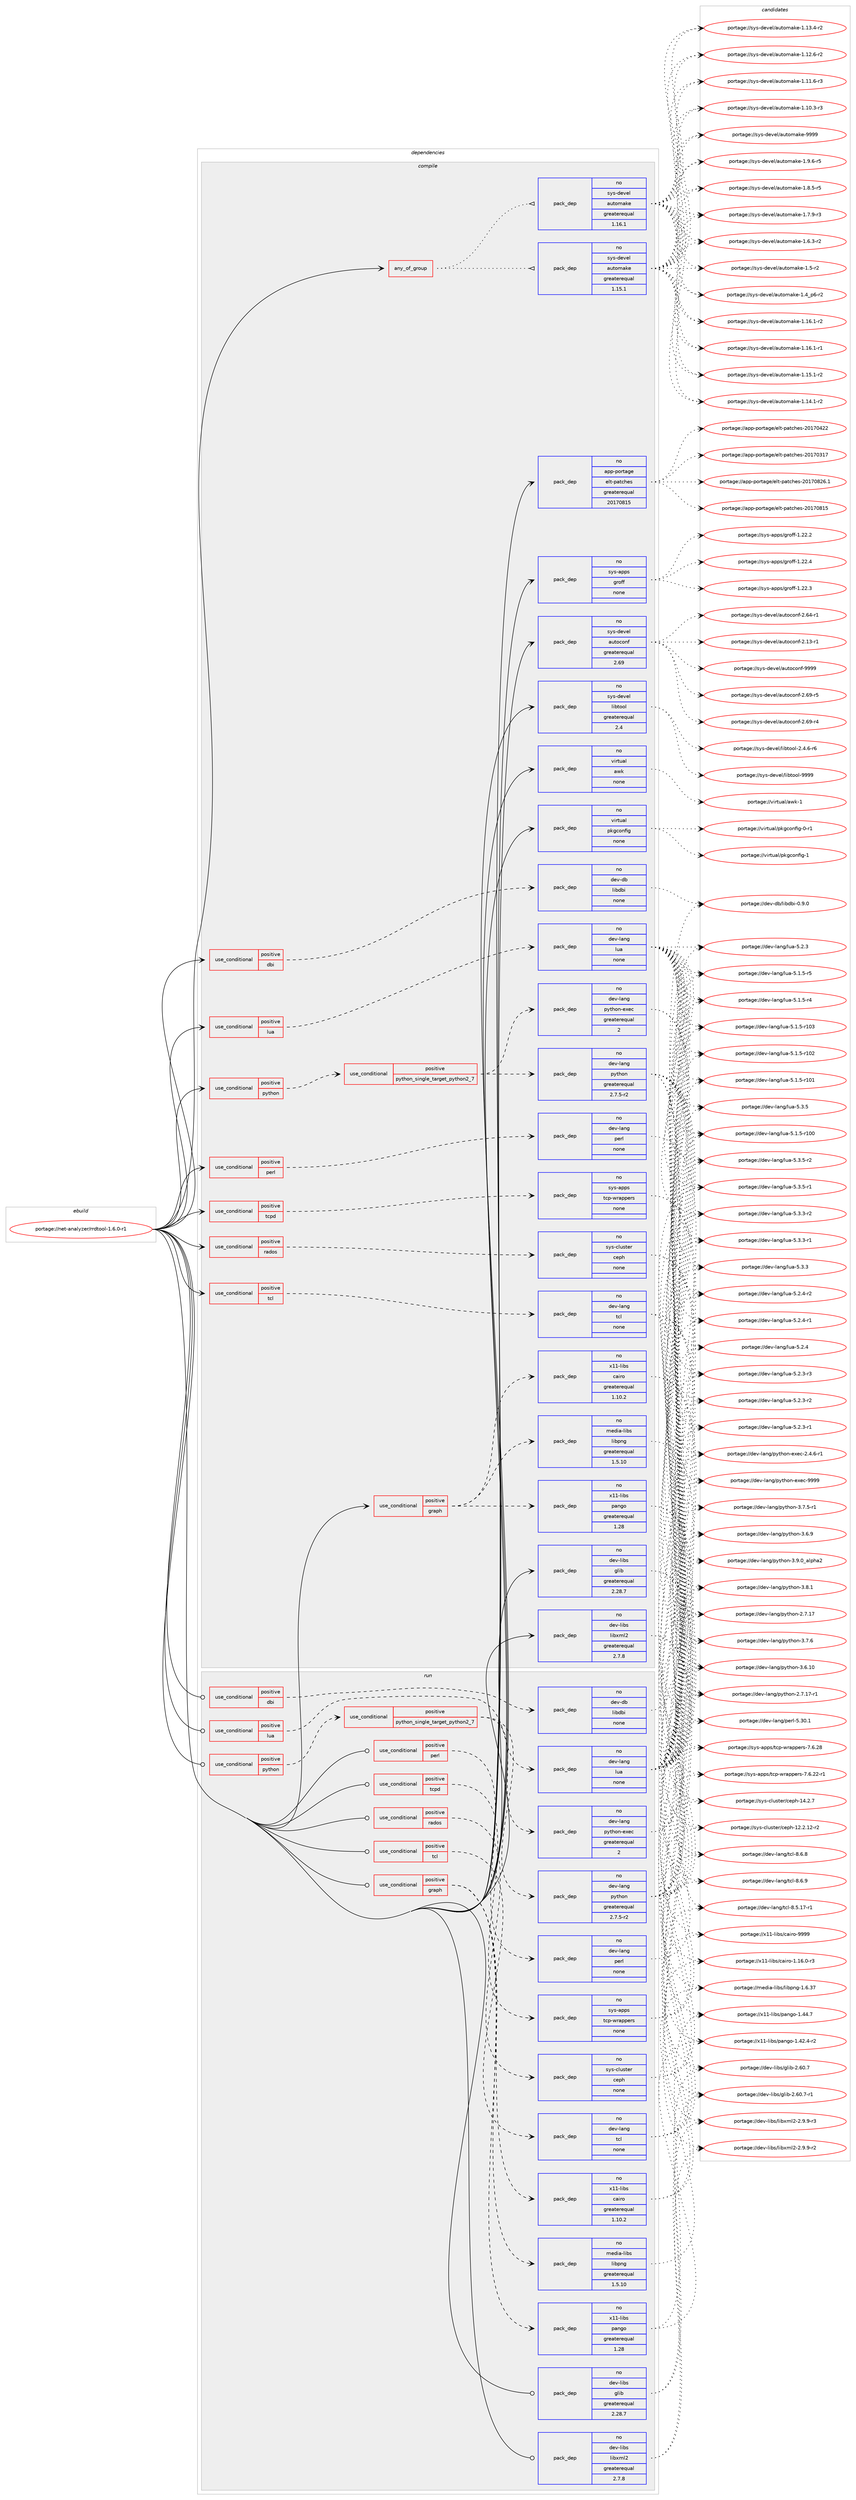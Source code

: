 digraph prolog {

# *************
# Graph options
# *************

newrank=true;
concentrate=true;
compound=true;
graph [rankdir=LR,fontname=Helvetica,fontsize=10,ranksep=1.5];#, ranksep=2.5, nodesep=0.2];
edge  [arrowhead=vee];
node  [fontname=Helvetica,fontsize=10];

# **********
# The ebuild
# **********

subgraph cluster_leftcol {
color=gray;
rank=same;
label=<<i>ebuild</i>>;
id [label="portage://net-analyzer/rrdtool-1.6.0-r1", color=red, width=4, href="../net-analyzer/rrdtool-1.6.0-r1.svg"];
}

# ****************
# The dependencies
# ****************

subgraph cluster_midcol {
color=gray;
label=<<i>dependencies</i>>;
subgraph cluster_compile {
fillcolor="#eeeeee";
style=filled;
label=<<i>compile</i>>;
subgraph any2392 {
dependency157155 [label=<<TABLE BORDER="0" CELLBORDER="1" CELLSPACING="0" CELLPADDING="4"><TR><TD CELLPADDING="10">any_of_group</TD></TR></TABLE>>, shape=none, color=red];subgraph pack119286 {
dependency157156 [label=<<TABLE BORDER="0" CELLBORDER="1" CELLSPACING="0" CELLPADDING="4" WIDTH="220"><TR><TD ROWSPAN="6" CELLPADDING="30">pack_dep</TD></TR><TR><TD WIDTH="110">no</TD></TR><TR><TD>sys-devel</TD></TR><TR><TD>automake</TD></TR><TR><TD>greaterequal</TD></TR><TR><TD>1.16.1</TD></TR></TABLE>>, shape=none, color=blue];
}
dependency157155:e -> dependency157156:w [weight=20,style="dotted",arrowhead="oinv"];
subgraph pack119287 {
dependency157157 [label=<<TABLE BORDER="0" CELLBORDER="1" CELLSPACING="0" CELLPADDING="4" WIDTH="220"><TR><TD ROWSPAN="6" CELLPADDING="30">pack_dep</TD></TR><TR><TD WIDTH="110">no</TD></TR><TR><TD>sys-devel</TD></TR><TR><TD>automake</TD></TR><TR><TD>greaterequal</TD></TR><TR><TD>1.15.1</TD></TR></TABLE>>, shape=none, color=blue];
}
dependency157155:e -> dependency157157:w [weight=20,style="dotted",arrowhead="oinv"];
}
id:e -> dependency157155:w [weight=20,style="solid",arrowhead="vee"];
subgraph cond35325 {
dependency157158 [label=<<TABLE BORDER="0" CELLBORDER="1" CELLSPACING="0" CELLPADDING="4"><TR><TD ROWSPAN="3" CELLPADDING="10">use_conditional</TD></TR><TR><TD>positive</TD></TR><TR><TD>dbi</TD></TR></TABLE>>, shape=none, color=red];
subgraph pack119288 {
dependency157159 [label=<<TABLE BORDER="0" CELLBORDER="1" CELLSPACING="0" CELLPADDING="4" WIDTH="220"><TR><TD ROWSPAN="6" CELLPADDING="30">pack_dep</TD></TR><TR><TD WIDTH="110">no</TD></TR><TR><TD>dev-db</TD></TR><TR><TD>libdbi</TD></TR><TR><TD>none</TD></TR><TR><TD></TD></TR></TABLE>>, shape=none, color=blue];
}
dependency157158:e -> dependency157159:w [weight=20,style="dashed",arrowhead="vee"];
}
id:e -> dependency157158:w [weight=20,style="solid",arrowhead="vee"];
subgraph cond35326 {
dependency157160 [label=<<TABLE BORDER="0" CELLBORDER="1" CELLSPACING="0" CELLPADDING="4"><TR><TD ROWSPAN="3" CELLPADDING="10">use_conditional</TD></TR><TR><TD>positive</TD></TR><TR><TD>graph</TD></TR></TABLE>>, shape=none, color=red];
subgraph pack119289 {
dependency157161 [label=<<TABLE BORDER="0" CELLBORDER="1" CELLSPACING="0" CELLPADDING="4" WIDTH="220"><TR><TD ROWSPAN="6" CELLPADDING="30">pack_dep</TD></TR><TR><TD WIDTH="110">no</TD></TR><TR><TD>media-libs</TD></TR><TR><TD>libpng</TD></TR><TR><TD>greaterequal</TD></TR><TR><TD>1.5.10</TD></TR></TABLE>>, shape=none, color=blue];
}
dependency157160:e -> dependency157161:w [weight=20,style="dashed",arrowhead="vee"];
subgraph pack119290 {
dependency157162 [label=<<TABLE BORDER="0" CELLBORDER="1" CELLSPACING="0" CELLPADDING="4" WIDTH="220"><TR><TD ROWSPAN="6" CELLPADDING="30">pack_dep</TD></TR><TR><TD WIDTH="110">no</TD></TR><TR><TD>x11-libs</TD></TR><TR><TD>cairo</TD></TR><TR><TD>greaterequal</TD></TR><TR><TD>1.10.2</TD></TR></TABLE>>, shape=none, color=blue];
}
dependency157160:e -> dependency157162:w [weight=20,style="dashed",arrowhead="vee"];
subgraph pack119291 {
dependency157163 [label=<<TABLE BORDER="0" CELLBORDER="1" CELLSPACING="0" CELLPADDING="4" WIDTH="220"><TR><TD ROWSPAN="6" CELLPADDING="30">pack_dep</TD></TR><TR><TD WIDTH="110">no</TD></TR><TR><TD>x11-libs</TD></TR><TR><TD>pango</TD></TR><TR><TD>greaterequal</TD></TR><TR><TD>1.28</TD></TR></TABLE>>, shape=none, color=blue];
}
dependency157160:e -> dependency157163:w [weight=20,style="dashed",arrowhead="vee"];
}
id:e -> dependency157160:w [weight=20,style="solid",arrowhead="vee"];
subgraph cond35327 {
dependency157164 [label=<<TABLE BORDER="0" CELLBORDER="1" CELLSPACING="0" CELLPADDING="4"><TR><TD ROWSPAN="3" CELLPADDING="10">use_conditional</TD></TR><TR><TD>positive</TD></TR><TR><TD>lua</TD></TR></TABLE>>, shape=none, color=red];
subgraph pack119292 {
dependency157165 [label=<<TABLE BORDER="0" CELLBORDER="1" CELLSPACING="0" CELLPADDING="4" WIDTH="220"><TR><TD ROWSPAN="6" CELLPADDING="30">pack_dep</TD></TR><TR><TD WIDTH="110">no</TD></TR><TR><TD>dev-lang</TD></TR><TR><TD>lua</TD></TR><TR><TD>none</TD></TR><TR><TD></TD></TR></TABLE>>, shape=none, color=blue];
}
dependency157164:e -> dependency157165:w [weight=20,style="dashed",arrowhead="vee"];
}
id:e -> dependency157164:w [weight=20,style="solid",arrowhead="vee"];
subgraph cond35328 {
dependency157166 [label=<<TABLE BORDER="0" CELLBORDER="1" CELLSPACING="0" CELLPADDING="4"><TR><TD ROWSPAN="3" CELLPADDING="10">use_conditional</TD></TR><TR><TD>positive</TD></TR><TR><TD>perl</TD></TR></TABLE>>, shape=none, color=red];
subgraph pack119293 {
dependency157167 [label=<<TABLE BORDER="0" CELLBORDER="1" CELLSPACING="0" CELLPADDING="4" WIDTH="220"><TR><TD ROWSPAN="6" CELLPADDING="30">pack_dep</TD></TR><TR><TD WIDTH="110">no</TD></TR><TR><TD>dev-lang</TD></TR><TR><TD>perl</TD></TR><TR><TD>none</TD></TR><TR><TD></TD></TR></TABLE>>, shape=none, color=blue];
}
dependency157166:e -> dependency157167:w [weight=20,style="dashed",arrowhead="vee"];
}
id:e -> dependency157166:w [weight=20,style="solid",arrowhead="vee"];
subgraph cond35329 {
dependency157168 [label=<<TABLE BORDER="0" CELLBORDER="1" CELLSPACING="0" CELLPADDING="4"><TR><TD ROWSPAN="3" CELLPADDING="10">use_conditional</TD></TR><TR><TD>positive</TD></TR><TR><TD>python</TD></TR></TABLE>>, shape=none, color=red];
subgraph cond35330 {
dependency157169 [label=<<TABLE BORDER="0" CELLBORDER="1" CELLSPACING="0" CELLPADDING="4"><TR><TD ROWSPAN="3" CELLPADDING="10">use_conditional</TD></TR><TR><TD>positive</TD></TR><TR><TD>python_single_target_python2_7</TD></TR></TABLE>>, shape=none, color=red];
subgraph pack119294 {
dependency157170 [label=<<TABLE BORDER="0" CELLBORDER="1" CELLSPACING="0" CELLPADDING="4" WIDTH="220"><TR><TD ROWSPAN="6" CELLPADDING="30">pack_dep</TD></TR><TR><TD WIDTH="110">no</TD></TR><TR><TD>dev-lang</TD></TR><TR><TD>python</TD></TR><TR><TD>greaterequal</TD></TR><TR><TD>2.7.5-r2</TD></TR></TABLE>>, shape=none, color=blue];
}
dependency157169:e -> dependency157170:w [weight=20,style="dashed",arrowhead="vee"];
subgraph pack119295 {
dependency157171 [label=<<TABLE BORDER="0" CELLBORDER="1" CELLSPACING="0" CELLPADDING="4" WIDTH="220"><TR><TD ROWSPAN="6" CELLPADDING="30">pack_dep</TD></TR><TR><TD WIDTH="110">no</TD></TR><TR><TD>dev-lang</TD></TR><TR><TD>python-exec</TD></TR><TR><TD>greaterequal</TD></TR><TR><TD>2</TD></TR></TABLE>>, shape=none, color=blue];
}
dependency157169:e -> dependency157171:w [weight=20,style="dashed",arrowhead="vee"];
}
dependency157168:e -> dependency157169:w [weight=20,style="dashed",arrowhead="vee"];
}
id:e -> dependency157168:w [weight=20,style="solid",arrowhead="vee"];
subgraph cond35331 {
dependency157172 [label=<<TABLE BORDER="0" CELLBORDER="1" CELLSPACING="0" CELLPADDING="4"><TR><TD ROWSPAN="3" CELLPADDING="10">use_conditional</TD></TR><TR><TD>positive</TD></TR><TR><TD>rados</TD></TR></TABLE>>, shape=none, color=red];
subgraph pack119296 {
dependency157173 [label=<<TABLE BORDER="0" CELLBORDER="1" CELLSPACING="0" CELLPADDING="4" WIDTH="220"><TR><TD ROWSPAN="6" CELLPADDING="30">pack_dep</TD></TR><TR><TD WIDTH="110">no</TD></TR><TR><TD>sys-cluster</TD></TR><TR><TD>ceph</TD></TR><TR><TD>none</TD></TR><TR><TD></TD></TR></TABLE>>, shape=none, color=blue];
}
dependency157172:e -> dependency157173:w [weight=20,style="dashed",arrowhead="vee"];
}
id:e -> dependency157172:w [weight=20,style="solid",arrowhead="vee"];
subgraph cond35332 {
dependency157174 [label=<<TABLE BORDER="0" CELLBORDER="1" CELLSPACING="0" CELLPADDING="4"><TR><TD ROWSPAN="3" CELLPADDING="10">use_conditional</TD></TR><TR><TD>positive</TD></TR><TR><TD>tcl</TD></TR></TABLE>>, shape=none, color=red];
subgraph pack119297 {
dependency157175 [label=<<TABLE BORDER="0" CELLBORDER="1" CELLSPACING="0" CELLPADDING="4" WIDTH="220"><TR><TD ROWSPAN="6" CELLPADDING="30">pack_dep</TD></TR><TR><TD WIDTH="110">no</TD></TR><TR><TD>dev-lang</TD></TR><TR><TD>tcl</TD></TR><TR><TD>none</TD></TR><TR><TD></TD></TR></TABLE>>, shape=none, color=blue];
}
dependency157174:e -> dependency157175:w [weight=20,style="dashed",arrowhead="vee"];
}
id:e -> dependency157174:w [weight=20,style="solid",arrowhead="vee"];
subgraph cond35333 {
dependency157176 [label=<<TABLE BORDER="0" CELLBORDER="1" CELLSPACING="0" CELLPADDING="4"><TR><TD ROWSPAN="3" CELLPADDING="10">use_conditional</TD></TR><TR><TD>positive</TD></TR><TR><TD>tcpd</TD></TR></TABLE>>, shape=none, color=red];
subgraph pack119298 {
dependency157177 [label=<<TABLE BORDER="0" CELLBORDER="1" CELLSPACING="0" CELLPADDING="4" WIDTH="220"><TR><TD ROWSPAN="6" CELLPADDING="30">pack_dep</TD></TR><TR><TD WIDTH="110">no</TD></TR><TR><TD>sys-apps</TD></TR><TR><TD>tcp-wrappers</TD></TR><TR><TD>none</TD></TR><TR><TD></TD></TR></TABLE>>, shape=none, color=blue];
}
dependency157176:e -> dependency157177:w [weight=20,style="dashed",arrowhead="vee"];
}
id:e -> dependency157176:w [weight=20,style="solid",arrowhead="vee"];
subgraph pack119299 {
dependency157178 [label=<<TABLE BORDER="0" CELLBORDER="1" CELLSPACING="0" CELLPADDING="4" WIDTH="220"><TR><TD ROWSPAN="6" CELLPADDING="30">pack_dep</TD></TR><TR><TD WIDTH="110">no</TD></TR><TR><TD>app-portage</TD></TR><TR><TD>elt-patches</TD></TR><TR><TD>greaterequal</TD></TR><TR><TD>20170815</TD></TR></TABLE>>, shape=none, color=blue];
}
id:e -> dependency157178:w [weight=20,style="solid",arrowhead="vee"];
subgraph pack119300 {
dependency157179 [label=<<TABLE BORDER="0" CELLBORDER="1" CELLSPACING="0" CELLPADDING="4" WIDTH="220"><TR><TD ROWSPAN="6" CELLPADDING="30">pack_dep</TD></TR><TR><TD WIDTH="110">no</TD></TR><TR><TD>dev-libs</TD></TR><TR><TD>glib</TD></TR><TR><TD>greaterequal</TD></TR><TR><TD>2.28.7</TD></TR></TABLE>>, shape=none, color=blue];
}
id:e -> dependency157179:w [weight=20,style="solid",arrowhead="vee"];
subgraph pack119301 {
dependency157180 [label=<<TABLE BORDER="0" CELLBORDER="1" CELLSPACING="0" CELLPADDING="4" WIDTH="220"><TR><TD ROWSPAN="6" CELLPADDING="30">pack_dep</TD></TR><TR><TD WIDTH="110">no</TD></TR><TR><TD>dev-libs</TD></TR><TR><TD>libxml2</TD></TR><TR><TD>greaterequal</TD></TR><TR><TD>2.7.8</TD></TR></TABLE>>, shape=none, color=blue];
}
id:e -> dependency157180:w [weight=20,style="solid",arrowhead="vee"];
subgraph pack119302 {
dependency157181 [label=<<TABLE BORDER="0" CELLBORDER="1" CELLSPACING="0" CELLPADDING="4" WIDTH="220"><TR><TD ROWSPAN="6" CELLPADDING="30">pack_dep</TD></TR><TR><TD WIDTH="110">no</TD></TR><TR><TD>sys-apps</TD></TR><TR><TD>groff</TD></TR><TR><TD>none</TD></TR><TR><TD></TD></TR></TABLE>>, shape=none, color=blue];
}
id:e -> dependency157181:w [weight=20,style="solid",arrowhead="vee"];
subgraph pack119303 {
dependency157182 [label=<<TABLE BORDER="0" CELLBORDER="1" CELLSPACING="0" CELLPADDING="4" WIDTH="220"><TR><TD ROWSPAN="6" CELLPADDING="30">pack_dep</TD></TR><TR><TD WIDTH="110">no</TD></TR><TR><TD>sys-devel</TD></TR><TR><TD>autoconf</TD></TR><TR><TD>greaterequal</TD></TR><TR><TD>2.69</TD></TR></TABLE>>, shape=none, color=blue];
}
id:e -> dependency157182:w [weight=20,style="solid",arrowhead="vee"];
subgraph pack119304 {
dependency157183 [label=<<TABLE BORDER="0" CELLBORDER="1" CELLSPACING="0" CELLPADDING="4" WIDTH="220"><TR><TD ROWSPAN="6" CELLPADDING="30">pack_dep</TD></TR><TR><TD WIDTH="110">no</TD></TR><TR><TD>sys-devel</TD></TR><TR><TD>libtool</TD></TR><TR><TD>greaterequal</TD></TR><TR><TD>2.4</TD></TR></TABLE>>, shape=none, color=blue];
}
id:e -> dependency157183:w [weight=20,style="solid",arrowhead="vee"];
subgraph pack119305 {
dependency157184 [label=<<TABLE BORDER="0" CELLBORDER="1" CELLSPACING="0" CELLPADDING="4" WIDTH="220"><TR><TD ROWSPAN="6" CELLPADDING="30">pack_dep</TD></TR><TR><TD WIDTH="110">no</TD></TR><TR><TD>virtual</TD></TR><TR><TD>awk</TD></TR><TR><TD>none</TD></TR><TR><TD></TD></TR></TABLE>>, shape=none, color=blue];
}
id:e -> dependency157184:w [weight=20,style="solid",arrowhead="vee"];
subgraph pack119306 {
dependency157185 [label=<<TABLE BORDER="0" CELLBORDER="1" CELLSPACING="0" CELLPADDING="4" WIDTH="220"><TR><TD ROWSPAN="6" CELLPADDING="30">pack_dep</TD></TR><TR><TD WIDTH="110">no</TD></TR><TR><TD>virtual</TD></TR><TR><TD>pkgconfig</TD></TR><TR><TD>none</TD></TR><TR><TD></TD></TR></TABLE>>, shape=none, color=blue];
}
id:e -> dependency157185:w [weight=20,style="solid",arrowhead="vee"];
}
subgraph cluster_compileandrun {
fillcolor="#eeeeee";
style=filled;
label=<<i>compile and run</i>>;
}
subgraph cluster_run {
fillcolor="#eeeeee";
style=filled;
label=<<i>run</i>>;
subgraph cond35334 {
dependency157186 [label=<<TABLE BORDER="0" CELLBORDER="1" CELLSPACING="0" CELLPADDING="4"><TR><TD ROWSPAN="3" CELLPADDING="10">use_conditional</TD></TR><TR><TD>positive</TD></TR><TR><TD>dbi</TD></TR></TABLE>>, shape=none, color=red];
subgraph pack119307 {
dependency157187 [label=<<TABLE BORDER="0" CELLBORDER="1" CELLSPACING="0" CELLPADDING="4" WIDTH="220"><TR><TD ROWSPAN="6" CELLPADDING="30">pack_dep</TD></TR><TR><TD WIDTH="110">no</TD></TR><TR><TD>dev-db</TD></TR><TR><TD>libdbi</TD></TR><TR><TD>none</TD></TR><TR><TD></TD></TR></TABLE>>, shape=none, color=blue];
}
dependency157186:e -> dependency157187:w [weight=20,style="dashed",arrowhead="vee"];
}
id:e -> dependency157186:w [weight=20,style="solid",arrowhead="odot"];
subgraph cond35335 {
dependency157188 [label=<<TABLE BORDER="0" CELLBORDER="1" CELLSPACING="0" CELLPADDING="4"><TR><TD ROWSPAN="3" CELLPADDING="10">use_conditional</TD></TR><TR><TD>positive</TD></TR><TR><TD>graph</TD></TR></TABLE>>, shape=none, color=red];
subgraph pack119308 {
dependency157189 [label=<<TABLE BORDER="0" CELLBORDER="1" CELLSPACING="0" CELLPADDING="4" WIDTH="220"><TR><TD ROWSPAN="6" CELLPADDING="30">pack_dep</TD></TR><TR><TD WIDTH="110">no</TD></TR><TR><TD>media-libs</TD></TR><TR><TD>libpng</TD></TR><TR><TD>greaterequal</TD></TR><TR><TD>1.5.10</TD></TR></TABLE>>, shape=none, color=blue];
}
dependency157188:e -> dependency157189:w [weight=20,style="dashed",arrowhead="vee"];
subgraph pack119309 {
dependency157190 [label=<<TABLE BORDER="0" CELLBORDER="1" CELLSPACING="0" CELLPADDING="4" WIDTH="220"><TR><TD ROWSPAN="6" CELLPADDING="30">pack_dep</TD></TR><TR><TD WIDTH="110">no</TD></TR><TR><TD>x11-libs</TD></TR><TR><TD>cairo</TD></TR><TR><TD>greaterequal</TD></TR><TR><TD>1.10.2</TD></TR></TABLE>>, shape=none, color=blue];
}
dependency157188:e -> dependency157190:w [weight=20,style="dashed",arrowhead="vee"];
subgraph pack119310 {
dependency157191 [label=<<TABLE BORDER="0" CELLBORDER="1" CELLSPACING="0" CELLPADDING="4" WIDTH="220"><TR><TD ROWSPAN="6" CELLPADDING="30">pack_dep</TD></TR><TR><TD WIDTH="110">no</TD></TR><TR><TD>x11-libs</TD></TR><TR><TD>pango</TD></TR><TR><TD>greaterequal</TD></TR><TR><TD>1.28</TD></TR></TABLE>>, shape=none, color=blue];
}
dependency157188:e -> dependency157191:w [weight=20,style="dashed",arrowhead="vee"];
}
id:e -> dependency157188:w [weight=20,style="solid",arrowhead="odot"];
subgraph cond35336 {
dependency157192 [label=<<TABLE BORDER="0" CELLBORDER="1" CELLSPACING="0" CELLPADDING="4"><TR><TD ROWSPAN="3" CELLPADDING="10">use_conditional</TD></TR><TR><TD>positive</TD></TR><TR><TD>lua</TD></TR></TABLE>>, shape=none, color=red];
subgraph pack119311 {
dependency157193 [label=<<TABLE BORDER="0" CELLBORDER="1" CELLSPACING="0" CELLPADDING="4" WIDTH="220"><TR><TD ROWSPAN="6" CELLPADDING="30">pack_dep</TD></TR><TR><TD WIDTH="110">no</TD></TR><TR><TD>dev-lang</TD></TR><TR><TD>lua</TD></TR><TR><TD>none</TD></TR><TR><TD></TD></TR></TABLE>>, shape=none, color=blue];
}
dependency157192:e -> dependency157193:w [weight=20,style="dashed",arrowhead="vee"];
}
id:e -> dependency157192:w [weight=20,style="solid",arrowhead="odot"];
subgraph cond35337 {
dependency157194 [label=<<TABLE BORDER="0" CELLBORDER="1" CELLSPACING="0" CELLPADDING="4"><TR><TD ROWSPAN="3" CELLPADDING="10">use_conditional</TD></TR><TR><TD>positive</TD></TR><TR><TD>perl</TD></TR></TABLE>>, shape=none, color=red];
subgraph pack119312 {
dependency157195 [label=<<TABLE BORDER="0" CELLBORDER="1" CELLSPACING="0" CELLPADDING="4" WIDTH="220"><TR><TD ROWSPAN="6" CELLPADDING="30">pack_dep</TD></TR><TR><TD WIDTH="110">no</TD></TR><TR><TD>dev-lang</TD></TR><TR><TD>perl</TD></TR><TR><TD>none</TD></TR><TR><TD></TD></TR></TABLE>>, shape=none, color=blue];
}
dependency157194:e -> dependency157195:w [weight=20,style="dashed",arrowhead="vee"];
}
id:e -> dependency157194:w [weight=20,style="solid",arrowhead="odot"];
subgraph cond35338 {
dependency157196 [label=<<TABLE BORDER="0" CELLBORDER="1" CELLSPACING="0" CELLPADDING="4"><TR><TD ROWSPAN="3" CELLPADDING="10">use_conditional</TD></TR><TR><TD>positive</TD></TR><TR><TD>python</TD></TR></TABLE>>, shape=none, color=red];
subgraph cond35339 {
dependency157197 [label=<<TABLE BORDER="0" CELLBORDER="1" CELLSPACING="0" CELLPADDING="4"><TR><TD ROWSPAN="3" CELLPADDING="10">use_conditional</TD></TR><TR><TD>positive</TD></TR><TR><TD>python_single_target_python2_7</TD></TR></TABLE>>, shape=none, color=red];
subgraph pack119313 {
dependency157198 [label=<<TABLE BORDER="0" CELLBORDER="1" CELLSPACING="0" CELLPADDING="4" WIDTH="220"><TR><TD ROWSPAN="6" CELLPADDING="30">pack_dep</TD></TR><TR><TD WIDTH="110">no</TD></TR><TR><TD>dev-lang</TD></TR><TR><TD>python</TD></TR><TR><TD>greaterequal</TD></TR><TR><TD>2.7.5-r2</TD></TR></TABLE>>, shape=none, color=blue];
}
dependency157197:e -> dependency157198:w [weight=20,style="dashed",arrowhead="vee"];
subgraph pack119314 {
dependency157199 [label=<<TABLE BORDER="0" CELLBORDER="1" CELLSPACING="0" CELLPADDING="4" WIDTH="220"><TR><TD ROWSPAN="6" CELLPADDING="30">pack_dep</TD></TR><TR><TD WIDTH="110">no</TD></TR><TR><TD>dev-lang</TD></TR><TR><TD>python-exec</TD></TR><TR><TD>greaterequal</TD></TR><TR><TD>2</TD></TR></TABLE>>, shape=none, color=blue];
}
dependency157197:e -> dependency157199:w [weight=20,style="dashed",arrowhead="vee"];
}
dependency157196:e -> dependency157197:w [weight=20,style="dashed",arrowhead="vee"];
}
id:e -> dependency157196:w [weight=20,style="solid",arrowhead="odot"];
subgraph cond35340 {
dependency157200 [label=<<TABLE BORDER="0" CELLBORDER="1" CELLSPACING="0" CELLPADDING="4"><TR><TD ROWSPAN="3" CELLPADDING="10">use_conditional</TD></TR><TR><TD>positive</TD></TR><TR><TD>rados</TD></TR></TABLE>>, shape=none, color=red];
subgraph pack119315 {
dependency157201 [label=<<TABLE BORDER="0" CELLBORDER="1" CELLSPACING="0" CELLPADDING="4" WIDTH="220"><TR><TD ROWSPAN="6" CELLPADDING="30">pack_dep</TD></TR><TR><TD WIDTH="110">no</TD></TR><TR><TD>sys-cluster</TD></TR><TR><TD>ceph</TD></TR><TR><TD>none</TD></TR><TR><TD></TD></TR></TABLE>>, shape=none, color=blue];
}
dependency157200:e -> dependency157201:w [weight=20,style="dashed",arrowhead="vee"];
}
id:e -> dependency157200:w [weight=20,style="solid",arrowhead="odot"];
subgraph cond35341 {
dependency157202 [label=<<TABLE BORDER="0" CELLBORDER="1" CELLSPACING="0" CELLPADDING="4"><TR><TD ROWSPAN="3" CELLPADDING="10">use_conditional</TD></TR><TR><TD>positive</TD></TR><TR><TD>tcl</TD></TR></TABLE>>, shape=none, color=red];
subgraph pack119316 {
dependency157203 [label=<<TABLE BORDER="0" CELLBORDER="1" CELLSPACING="0" CELLPADDING="4" WIDTH="220"><TR><TD ROWSPAN="6" CELLPADDING="30">pack_dep</TD></TR><TR><TD WIDTH="110">no</TD></TR><TR><TD>dev-lang</TD></TR><TR><TD>tcl</TD></TR><TR><TD>none</TD></TR><TR><TD></TD></TR></TABLE>>, shape=none, color=blue];
}
dependency157202:e -> dependency157203:w [weight=20,style="dashed",arrowhead="vee"];
}
id:e -> dependency157202:w [weight=20,style="solid",arrowhead="odot"];
subgraph cond35342 {
dependency157204 [label=<<TABLE BORDER="0" CELLBORDER="1" CELLSPACING="0" CELLPADDING="4"><TR><TD ROWSPAN="3" CELLPADDING="10">use_conditional</TD></TR><TR><TD>positive</TD></TR><TR><TD>tcpd</TD></TR></TABLE>>, shape=none, color=red];
subgraph pack119317 {
dependency157205 [label=<<TABLE BORDER="0" CELLBORDER="1" CELLSPACING="0" CELLPADDING="4" WIDTH="220"><TR><TD ROWSPAN="6" CELLPADDING="30">pack_dep</TD></TR><TR><TD WIDTH="110">no</TD></TR><TR><TD>sys-apps</TD></TR><TR><TD>tcp-wrappers</TD></TR><TR><TD>none</TD></TR><TR><TD></TD></TR></TABLE>>, shape=none, color=blue];
}
dependency157204:e -> dependency157205:w [weight=20,style="dashed",arrowhead="vee"];
}
id:e -> dependency157204:w [weight=20,style="solid",arrowhead="odot"];
subgraph pack119318 {
dependency157206 [label=<<TABLE BORDER="0" CELLBORDER="1" CELLSPACING="0" CELLPADDING="4" WIDTH="220"><TR><TD ROWSPAN="6" CELLPADDING="30">pack_dep</TD></TR><TR><TD WIDTH="110">no</TD></TR><TR><TD>dev-libs</TD></TR><TR><TD>glib</TD></TR><TR><TD>greaterequal</TD></TR><TR><TD>2.28.7</TD></TR></TABLE>>, shape=none, color=blue];
}
id:e -> dependency157206:w [weight=20,style="solid",arrowhead="odot"];
subgraph pack119319 {
dependency157207 [label=<<TABLE BORDER="0" CELLBORDER="1" CELLSPACING="0" CELLPADDING="4" WIDTH="220"><TR><TD ROWSPAN="6" CELLPADDING="30">pack_dep</TD></TR><TR><TD WIDTH="110">no</TD></TR><TR><TD>dev-libs</TD></TR><TR><TD>libxml2</TD></TR><TR><TD>greaterequal</TD></TR><TR><TD>2.7.8</TD></TR></TABLE>>, shape=none, color=blue];
}
id:e -> dependency157207:w [weight=20,style="solid",arrowhead="odot"];
}
}

# **************
# The candidates
# **************

subgraph cluster_choices {
rank=same;
color=gray;
label=<<i>candidates</i>>;

subgraph choice119286 {
color=black;
nodesep=1;
choice115121115451001011181011084797117116111109971071014557575757 [label="portage://sys-devel/automake-9999", color=red, width=4,href="../sys-devel/automake-9999.svg"];
choice115121115451001011181011084797117116111109971071014549465746544511453 [label="portage://sys-devel/automake-1.9.6-r5", color=red, width=4,href="../sys-devel/automake-1.9.6-r5.svg"];
choice115121115451001011181011084797117116111109971071014549465646534511453 [label="portage://sys-devel/automake-1.8.5-r5", color=red, width=4,href="../sys-devel/automake-1.8.5-r5.svg"];
choice115121115451001011181011084797117116111109971071014549465546574511451 [label="portage://sys-devel/automake-1.7.9-r3", color=red, width=4,href="../sys-devel/automake-1.7.9-r3.svg"];
choice115121115451001011181011084797117116111109971071014549465446514511450 [label="portage://sys-devel/automake-1.6.3-r2", color=red, width=4,href="../sys-devel/automake-1.6.3-r2.svg"];
choice11512111545100101118101108479711711611110997107101454946534511450 [label="portage://sys-devel/automake-1.5-r2", color=red, width=4,href="../sys-devel/automake-1.5-r2.svg"];
choice115121115451001011181011084797117116111109971071014549465295112544511450 [label="portage://sys-devel/automake-1.4_p6-r2", color=red, width=4,href="../sys-devel/automake-1.4_p6-r2.svg"];
choice11512111545100101118101108479711711611110997107101454946495446494511450 [label="portage://sys-devel/automake-1.16.1-r2", color=red, width=4,href="../sys-devel/automake-1.16.1-r2.svg"];
choice11512111545100101118101108479711711611110997107101454946495446494511449 [label="portage://sys-devel/automake-1.16.1-r1", color=red, width=4,href="../sys-devel/automake-1.16.1-r1.svg"];
choice11512111545100101118101108479711711611110997107101454946495346494511450 [label="portage://sys-devel/automake-1.15.1-r2", color=red, width=4,href="../sys-devel/automake-1.15.1-r2.svg"];
choice11512111545100101118101108479711711611110997107101454946495246494511450 [label="portage://sys-devel/automake-1.14.1-r2", color=red, width=4,href="../sys-devel/automake-1.14.1-r2.svg"];
choice11512111545100101118101108479711711611110997107101454946495146524511450 [label="portage://sys-devel/automake-1.13.4-r2", color=red, width=4,href="../sys-devel/automake-1.13.4-r2.svg"];
choice11512111545100101118101108479711711611110997107101454946495046544511450 [label="portage://sys-devel/automake-1.12.6-r2", color=red, width=4,href="../sys-devel/automake-1.12.6-r2.svg"];
choice11512111545100101118101108479711711611110997107101454946494946544511451 [label="portage://sys-devel/automake-1.11.6-r3", color=red, width=4,href="../sys-devel/automake-1.11.6-r3.svg"];
choice11512111545100101118101108479711711611110997107101454946494846514511451 [label="portage://sys-devel/automake-1.10.3-r3", color=red, width=4,href="../sys-devel/automake-1.10.3-r3.svg"];
dependency157156:e -> choice115121115451001011181011084797117116111109971071014557575757:w [style=dotted,weight="100"];
dependency157156:e -> choice115121115451001011181011084797117116111109971071014549465746544511453:w [style=dotted,weight="100"];
dependency157156:e -> choice115121115451001011181011084797117116111109971071014549465646534511453:w [style=dotted,weight="100"];
dependency157156:e -> choice115121115451001011181011084797117116111109971071014549465546574511451:w [style=dotted,weight="100"];
dependency157156:e -> choice115121115451001011181011084797117116111109971071014549465446514511450:w [style=dotted,weight="100"];
dependency157156:e -> choice11512111545100101118101108479711711611110997107101454946534511450:w [style=dotted,weight="100"];
dependency157156:e -> choice115121115451001011181011084797117116111109971071014549465295112544511450:w [style=dotted,weight="100"];
dependency157156:e -> choice11512111545100101118101108479711711611110997107101454946495446494511450:w [style=dotted,weight="100"];
dependency157156:e -> choice11512111545100101118101108479711711611110997107101454946495446494511449:w [style=dotted,weight="100"];
dependency157156:e -> choice11512111545100101118101108479711711611110997107101454946495346494511450:w [style=dotted,weight="100"];
dependency157156:e -> choice11512111545100101118101108479711711611110997107101454946495246494511450:w [style=dotted,weight="100"];
dependency157156:e -> choice11512111545100101118101108479711711611110997107101454946495146524511450:w [style=dotted,weight="100"];
dependency157156:e -> choice11512111545100101118101108479711711611110997107101454946495046544511450:w [style=dotted,weight="100"];
dependency157156:e -> choice11512111545100101118101108479711711611110997107101454946494946544511451:w [style=dotted,weight="100"];
dependency157156:e -> choice11512111545100101118101108479711711611110997107101454946494846514511451:w [style=dotted,weight="100"];
}
subgraph choice119287 {
color=black;
nodesep=1;
choice115121115451001011181011084797117116111109971071014557575757 [label="portage://sys-devel/automake-9999", color=red, width=4,href="../sys-devel/automake-9999.svg"];
choice115121115451001011181011084797117116111109971071014549465746544511453 [label="portage://sys-devel/automake-1.9.6-r5", color=red, width=4,href="../sys-devel/automake-1.9.6-r5.svg"];
choice115121115451001011181011084797117116111109971071014549465646534511453 [label="portage://sys-devel/automake-1.8.5-r5", color=red, width=4,href="../sys-devel/automake-1.8.5-r5.svg"];
choice115121115451001011181011084797117116111109971071014549465546574511451 [label="portage://sys-devel/automake-1.7.9-r3", color=red, width=4,href="../sys-devel/automake-1.7.9-r3.svg"];
choice115121115451001011181011084797117116111109971071014549465446514511450 [label="portage://sys-devel/automake-1.6.3-r2", color=red, width=4,href="../sys-devel/automake-1.6.3-r2.svg"];
choice11512111545100101118101108479711711611110997107101454946534511450 [label="portage://sys-devel/automake-1.5-r2", color=red, width=4,href="../sys-devel/automake-1.5-r2.svg"];
choice115121115451001011181011084797117116111109971071014549465295112544511450 [label="portage://sys-devel/automake-1.4_p6-r2", color=red, width=4,href="../sys-devel/automake-1.4_p6-r2.svg"];
choice11512111545100101118101108479711711611110997107101454946495446494511450 [label="portage://sys-devel/automake-1.16.1-r2", color=red, width=4,href="../sys-devel/automake-1.16.1-r2.svg"];
choice11512111545100101118101108479711711611110997107101454946495446494511449 [label="portage://sys-devel/automake-1.16.1-r1", color=red, width=4,href="../sys-devel/automake-1.16.1-r1.svg"];
choice11512111545100101118101108479711711611110997107101454946495346494511450 [label="portage://sys-devel/automake-1.15.1-r2", color=red, width=4,href="../sys-devel/automake-1.15.1-r2.svg"];
choice11512111545100101118101108479711711611110997107101454946495246494511450 [label="portage://sys-devel/automake-1.14.1-r2", color=red, width=4,href="../sys-devel/automake-1.14.1-r2.svg"];
choice11512111545100101118101108479711711611110997107101454946495146524511450 [label="portage://sys-devel/automake-1.13.4-r2", color=red, width=4,href="../sys-devel/automake-1.13.4-r2.svg"];
choice11512111545100101118101108479711711611110997107101454946495046544511450 [label="portage://sys-devel/automake-1.12.6-r2", color=red, width=4,href="../sys-devel/automake-1.12.6-r2.svg"];
choice11512111545100101118101108479711711611110997107101454946494946544511451 [label="portage://sys-devel/automake-1.11.6-r3", color=red, width=4,href="../sys-devel/automake-1.11.6-r3.svg"];
choice11512111545100101118101108479711711611110997107101454946494846514511451 [label="portage://sys-devel/automake-1.10.3-r3", color=red, width=4,href="../sys-devel/automake-1.10.3-r3.svg"];
dependency157157:e -> choice115121115451001011181011084797117116111109971071014557575757:w [style=dotted,weight="100"];
dependency157157:e -> choice115121115451001011181011084797117116111109971071014549465746544511453:w [style=dotted,weight="100"];
dependency157157:e -> choice115121115451001011181011084797117116111109971071014549465646534511453:w [style=dotted,weight="100"];
dependency157157:e -> choice115121115451001011181011084797117116111109971071014549465546574511451:w [style=dotted,weight="100"];
dependency157157:e -> choice115121115451001011181011084797117116111109971071014549465446514511450:w [style=dotted,weight="100"];
dependency157157:e -> choice11512111545100101118101108479711711611110997107101454946534511450:w [style=dotted,weight="100"];
dependency157157:e -> choice115121115451001011181011084797117116111109971071014549465295112544511450:w [style=dotted,weight="100"];
dependency157157:e -> choice11512111545100101118101108479711711611110997107101454946495446494511450:w [style=dotted,weight="100"];
dependency157157:e -> choice11512111545100101118101108479711711611110997107101454946495446494511449:w [style=dotted,weight="100"];
dependency157157:e -> choice11512111545100101118101108479711711611110997107101454946495346494511450:w [style=dotted,weight="100"];
dependency157157:e -> choice11512111545100101118101108479711711611110997107101454946495246494511450:w [style=dotted,weight="100"];
dependency157157:e -> choice11512111545100101118101108479711711611110997107101454946495146524511450:w [style=dotted,weight="100"];
dependency157157:e -> choice11512111545100101118101108479711711611110997107101454946495046544511450:w [style=dotted,weight="100"];
dependency157157:e -> choice11512111545100101118101108479711711611110997107101454946494946544511451:w [style=dotted,weight="100"];
dependency157157:e -> choice11512111545100101118101108479711711611110997107101454946494846514511451:w [style=dotted,weight="100"];
}
subgraph choice119288 {
color=black;
nodesep=1;
choice1001011184510098471081059810098105454846574648 [label="portage://dev-db/libdbi-0.9.0", color=red, width=4,href="../dev-db/libdbi-0.9.0.svg"];
dependency157159:e -> choice1001011184510098471081059810098105454846574648:w [style=dotted,weight="100"];
}
subgraph choice119289 {
color=black;
nodesep=1;
choice109101100105974510810598115471081059811211010345494654465155 [label="portage://media-libs/libpng-1.6.37", color=red, width=4,href="../media-libs/libpng-1.6.37.svg"];
dependency157161:e -> choice109101100105974510810598115471081059811211010345494654465155:w [style=dotted,weight="100"];
}
subgraph choice119290 {
color=black;
nodesep=1;
choice120494945108105981154799971051141114557575757 [label="portage://x11-libs/cairo-9999", color=red, width=4,href="../x11-libs/cairo-9999.svg"];
choice12049494510810598115479997105114111454946495446484511451 [label="portage://x11-libs/cairo-1.16.0-r3", color=red, width=4,href="../x11-libs/cairo-1.16.0-r3.svg"];
dependency157162:e -> choice120494945108105981154799971051141114557575757:w [style=dotted,weight="100"];
dependency157162:e -> choice12049494510810598115479997105114111454946495446484511451:w [style=dotted,weight="100"];
}
subgraph choice119291 {
color=black;
nodesep=1;
choice12049494510810598115471129711010311145494652524655 [label="portage://x11-libs/pango-1.44.7", color=red, width=4,href="../x11-libs/pango-1.44.7.svg"];
choice120494945108105981154711297110103111454946525046524511450 [label="portage://x11-libs/pango-1.42.4-r2", color=red, width=4,href="../x11-libs/pango-1.42.4-r2.svg"];
dependency157163:e -> choice12049494510810598115471129711010311145494652524655:w [style=dotted,weight="100"];
dependency157163:e -> choice120494945108105981154711297110103111454946525046524511450:w [style=dotted,weight="100"];
}
subgraph choice119292 {
color=black;
nodesep=1;
choice100101118451089711010347108117974553465146534511450 [label="portage://dev-lang/lua-5.3.5-r2", color=red, width=4,href="../dev-lang/lua-5.3.5-r2.svg"];
choice100101118451089711010347108117974553465146534511449 [label="portage://dev-lang/lua-5.3.5-r1", color=red, width=4,href="../dev-lang/lua-5.3.5-r1.svg"];
choice10010111845108971101034710811797455346514653 [label="portage://dev-lang/lua-5.3.5", color=red, width=4,href="../dev-lang/lua-5.3.5.svg"];
choice100101118451089711010347108117974553465146514511450 [label="portage://dev-lang/lua-5.3.3-r2", color=red, width=4,href="../dev-lang/lua-5.3.3-r2.svg"];
choice100101118451089711010347108117974553465146514511449 [label="portage://dev-lang/lua-5.3.3-r1", color=red, width=4,href="../dev-lang/lua-5.3.3-r1.svg"];
choice10010111845108971101034710811797455346514651 [label="portage://dev-lang/lua-5.3.3", color=red, width=4,href="../dev-lang/lua-5.3.3.svg"];
choice100101118451089711010347108117974553465046524511450 [label="portage://dev-lang/lua-5.2.4-r2", color=red, width=4,href="../dev-lang/lua-5.2.4-r2.svg"];
choice100101118451089711010347108117974553465046524511449 [label="portage://dev-lang/lua-5.2.4-r1", color=red, width=4,href="../dev-lang/lua-5.2.4-r1.svg"];
choice10010111845108971101034710811797455346504652 [label="portage://dev-lang/lua-5.2.4", color=red, width=4,href="../dev-lang/lua-5.2.4.svg"];
choice100101118451089711010347108117974553465046514511451 [label="portage://dev-lang/lua-5.2.3-r3", color=red, width=4,href="../dev-lang/lua-5.2.3-r3.svg"];
choice100101118451089711010347108117974553465046514511450 [label="portage://dev-lang/lua-5.2.3-r2", color=red, width=4,href="../dev-lang/lua-5.2.3-r2.svg"];
choice100101118451089711010347108117974553465046514511449 [label="portage://dev-lang/lua-5.2.3-r1", color=red, width=4,href="../dev-lang/lua-5.2.3-r1.svg"];
choice10010111845108971101034710811797455346504651 [label="portage://dev-lang/lua-5.2.3", color=red, width=4,href="../dev-lang/lua-5.2.3.svg"];
choice100101118451089711010347108117974553464946534511453 [label="portage://dev-lang/lua-5.1.5-r5", color=red, width=4,href="../dev-lang/lua-5.1.5-r5.svg"];
choice100101118451089711010347108117974553464946534511452 [label="portage://dev-lang/lua-5.1.5-r4", color=red, width=4,href="../dev-lang/lua-5.1.5-r4.svg"];
choice1001011184510897110103471081179745534649465345114494851 [label="portage://dev-lang/lua-5.1.5-r103", color=red, width=4,href="../dev-lang/lua-5.1.5-r103.svg"];
choice1001011184510897110103471081179745534649465345114494850 [label="portage://dev-lang/lua-5.1.5-r102", color=red, width=4,href="../dev-lang/lua-5.1.5-r102.svg"];
choice1001011184510897110103471081179745534649465345114494849 [label="portage://dev-lang/lua-5.1.5-r101", color=red, width=4,href="../dev-lang/lua-5.1.5-r101.svg"];
choice1001011184510897110103471081179745534649465345114494848 [label="portage://dev-lang/lua-5.1.5-r100", color=red, width=4,href="../dev-lang/lua-5.1.5-r100.svg"];
dependency157165:e -> choice100101118451089711010347108117974553465146534511450:w [style=dotted,weight="100"];
dependency157165:e -> choice100101118451089711010347108117974553465146534511449:w [style=dotted,weight="100"];
dependency157165:e -> choice10010111845108971101034710811797455346514653:w [style=dotted,weight="100"];
dependency157165:e -> choice100101118451089711010347108117974553465146514511450:w [style=dotted,weight="100"];
dependency157165:e -> choice100101118451089711010347108117974553465146514511449:w [style=dotted,weight="100"];
dependency157165:e -> choice10010111845108971101034710811797455346514651:w [style=dotted,weight="100"];
dependency157165:e -> choice100101118451089711010347108117974553465046524511450:w [style=dotted,weight="100"];
dependency157165:e -> choice100101118451089711010347108117974553465046524511449:w [style=dotted,weight="100"];
dependency157165:e -> choice10010111845108971101034710811797455346504652:w [style=dotted,weight="100"];
dependency157165:e -> choice100101118451089711010347108117974553465046514511451:w [style=dotted,weight="100"];
dependency157165:e -> choice100101118451089711010347108117974553465046514511450:w [style=dotted,weight="100"];
dependency157165:e -> choice100101118451089711010347108117974553465046514511449:w [style=dotted,weight="100"];
dependency157165:e -> choice10010111845108971101034710811797455346504651:w [style=dotted,weight="100"];
dependency157165:e -> choice100101118451089711010347108117974553464946534511453:w [style=dotted,weight="100"];
dependency157165:e -> choice100101118451089711010347108117974553464946534511452:w [style=dotted,weight="100"];
dependency157165:e -> choice1001011184510897110103471081179745534649465345114494851:w [style=dotted,weight="100"];
dependency157165:e -> choice1001011184510897110103471081179745534649465345114494850:w [style=dotted,weight="100"];
dependency157165:e -> choice1001011184510897110103471081179745534649465345114494849:w [style=dotted,weight="100"];
dependency157165:e -> choice1001011184510897110103471081179745534649465345114494848:w [style=dotted,weight="100"];
}
subgraph choice119293 {
color=black;
nodesep=1;
choice10010111845108971101034711210111410845534651484649 [label="portage://dev-lang/perl-5.30.1", color=red, width=4,href="../dev-lang/perl-5.30.1.svg"];
dependency157167:e -> choice10010111845108971101034711210111410845534651484649:w [style=dotted,weight="100"];
}
subgraph choice119294 {
color=black;
nodesep=1;
choice10010111845108971101034711212111610411111045514657464895971081121049750 [label="portage://dev-lang/python-3.9.0_alpha2", color=red, width=4,href="../dev-lang/python-3.9.0_alpha2.svg"];
choice100101118451089711010347112121116104111110455146564649 [label="portage://dev-lang/python-3.8.1", color=red, width=4,href="../dev-lang/python-3.8.1.svg"];
choice100101118451089711010347112121116104111110455146554654 [label="portage://dev-lang/python-3.7.6", color=red, width=4,href="../dev-lang/python-3.7.6.svg"];
choice1001011184510897110103471121211161041111104551465546534511449 [label="portage://dev-lang/python-3.7.5-r1", color=red, width=4,href="../dev-lang/python-3.7.5-r1.svg"];
choice100101118451089711010347112121116104111110455146544657 [label="portage://dev-lang/python-3.6.9", color=red, width=4,href="../dev-lang/python-3.6.9.svg"];
choice10010111845108971101034711212111610411111045514654464948 [label="portage://dev-lang/python-3.6.10", color=red, width=4,href="../dev-lang/python-3.6.10.svg"];
choice100101118451089711010347112121116104111110455046554649554511449 [label="portage://dev-lang/python-2.7.17-r1", color=red, width=4,href="../dev-lang/python-2.7.17-r1.svg"];
choice10010111845108971101034711212111610411111045504655464955 [label="portage://dev-lang/python-2.7.17", color=red, width=4,href="../dev-lang/python-2.7.17.svg"];
dependency157170:e -> choice10010111845108971101034711212111610411111045514657464895971081121049750:w [style=dotted,weight="100"];
dependency157170:e -> choice100101118451089711010347112121116104111110455146564649:w [style=dotted,weight="100"];
dependency157170:e -> choice100101118451089711010347112121116104111110455146554654:w [style=dotted,weight="100"];
dependency157170:e -> choice1001011184510897110103471121211161041111104551465546534511449:w [style=dotted,weight="100"];
dependency157170:e -> choice100101118451089711010347112121116104111110455146544657:w [style=dotted,weight="100"];
dependency157170:e -> choice10010111845108971101034711212111610411111045514654464948:w [style=dotted,weight="100"];
dependency157170:e -> choice100101118451089711010347112121116104111110455046554649554511449:w [style=dotted,weight="100"];
dependency157170:e -> choice10010111845108971101034711212111610411111045504655464955:w [style=dotted,weight="100"];
}
subgraph choice119295 {
color=black;
nodesep=1;
choice10010111845108971101034711212111610411111045101120101994557575757 [label="portage://dev-lang/python-exec-9999", color=red, width=4,href="../dev-lang/python-exec-9999.svg"];
choice10010111845108971101034711212111610411111045101120101994550465246544511449 [label="portage://dev-lang/python-exec-2.4.6-r1", color=red, width=4,href="../dev-lang/python-exec-2.4.6-r1.svg"];
dependency157171:e -> choice10010111845108971101034711212111610411111045101120101994557575757:w [style=dotted,weight="100"];
dependency157171:e -> choice10010111845108971101034711212111610411111045101120101994550465246544511449:w [style=dotted,weight="100"];
}
subgraph choice119296 {
color=black;
nodesep=1;
choice1151211154599108117115116101114479910111210445495246504655 [label="portage://sys-cluster/ceph-14.2.7", color=red, width=4,href="../sys-cluster/ceph-14.2.7.svg"];
choice1151211154599108117115116101114479910111210445495046504649504511450 [label="portage://sys-cluster/ceph-12.2.12-r2", color=red, width=4,href="../sys-cluster/ceph-12.2.12-r2.svg"];
dependency157173:e -> choice1151211154599108117115116101114479910111210445495246504655:w [style=dotted,weight="100"];
dependency157173:e -> choice1151211154599108117115116101114479910111210445495046504649504511450:w [style=dotted,weight="100"];
}
subgraph choice119297 {
color=black;
nodesep=1;
choice10010111845108971101034711699108455646544657 [label="portage://dev-lang/tcl-8.6.9", color=red, width=4,href="../dev-lang/tcl-8.6.9.svg"];
choice10010111845108971101034711699108455646544656 [label="portage://dev-lang/tcl-8.6.8", color=red, width=4,href="../dev-lang/tcl-8.6.8.svg"];
choice10010111845108971101034711699108455646534649554511449 [label="portage://dev-lang/tcl-8.5.17-r1", color=red, width=4,href="../dev-lang/tcl-8.5.17-r1.svg"];
dependency157175:e -> choice10010111845108971101034711699108455646544657:w [style=dotted,weight="100"];
dependency157175:e -> choice10010111845108971101034711699108455646544656:w [style=dotted,weight="100"];
dependency157175:e -> choice10010111845108971101034711699108455646534649554511449:w [style=dotted,weight="100"];
}
subgraph choice119298 {
color=black;
nodesep=1;
choice11512111545971121121154711699112451191149711211210111411545554654465056 [label="portage://sys-apps/tcp-wrappers-7.6.28", color=red, width=4,href="../sys-apps/tcp-wrappers-7.6.28.svg"];
choice115121115459711211211547116991124511911497112112101114115455546544650504511449 [label="portage://sys-apps/tcp-wrappers-7.6.22-r1", color=red, width=4,href="../sys-apps/tcp-wrappers-7.6.22-r1.svg"];
dependency157177:e -> choice11512111545971121121154711699112451191149711211210111411545554654465056:w [style=dotted,weight="100"];
dependency157177:e -> choice115121115459711211211547116991124511911497112112101114115455546544650504511449:w [style=dotted,weight="100"];
}
subgraph choice119299 {
color=black;
nodesep=1;
choice971121124511211111411697103101471011081164511297116991041011154550484955485650544649 [label="portage://app-portage/elt-patches-20170826.1", color=red, width=4,href="../app-portage/elt-patches-20170826.1.svg"];
choice97112112451121111141169710310147101108116451129711699104101115455048495548564953 [label="portage://app-portage/elt-patches-20170815", color=red, width=4,href="../app-portage/elt-patches-20170815.svg"];
choice97112112451121111141169710310147101108116451129711699104101115455048495548525050 [label="portage://app-portage/elt-patches-20170422", color=red, width=4,href="../app-portage/elt-patches-20170422.svg"];
choice97112112451121111141169710310147101108116451129711699104101115455048495548514955 [label="portage://app-portage/elt-patches-20170317", color=red, width=4,href="../app-portage/elt-patches-20170317.svg"];
dependency157178:e -> choice971121124511211111411697103101471011081164511297116991041011154550484955485650544649:w [style=dotted,weight="100"];
dependency157178:e -> choice97112112451121111141169710310147101108116451129711699104101115455048495548564953:w [style=dotted,weight="100"];
dependency157178:e -> choice97112112451121111141169710310147101108116451129711699104101115455048495548525050:w [style=dotted,weight="100"];
dependency157178:e -> choice97112112451121111141169710310147101108116451129711699104101115455048495548514955:w [style=dotted,weight="100"];
}
subgraph choice119300 {
color=black;
nodesep=1;
choice10010111845108105981154710310810598455046544846554511449 [label="portage://dev-libs/glib-2.60.7-r1", color=red, width=4,href="../dev-libs/glib-2.60.7-r1.svg"];
choice1001011184510810598115471031081059845504654484655 [label="portage://dev-libs/glib-2.60.7", color=red, width=4,href="../dev-libs/glib-2.60.7.svg"];
dependency157179:e -> choice10010111845108105981154710310810598455046544846554511449:w [style=dotted,weight="100"];
dependency157179:e -> choice1001011184510810598115471031081059845504654484655:w [style=dotted,weight="100"];
}
subgraph choice119301 {
color=black;
nodesep=1;
choice10010111845108105981154710810598120109108504550465746574511451 [label="portage://dev-libs/libxml2-2.9.9-r3", color=red, width=4,href="../dev-libs/libxml2-2.9.9-r3.svg"];
choice10010111845108105981154710810598120109108504550465746574511450 [label="portage://dev-libs/libxml2-2.9.9-r2", color=red, width=4,href="../dev-libs/libxml2-2.9.9-r2.svg"];
dependency157180:e -> choice10010111845108105981154710810598120109108504550465746574511451:w [style=dotted,weight="100"];
dependency157180:e -> choice10010111845108105981154710810598120109108504550465746574511450:w [style=dotted,weight="100"];
}
subgraph choice119302 {
color=black;
nodesep=1;
choice11512111545971121121154710311411110210245494650504652 [label="portage://sys-apps/groff-1.22.4", color=red, width=4,href="../sys-apps/groff-1.22.4.svg"];
choice11512111545971121121154710311411110210245494650504651 [label="portage://sys-apps/groff-1.22.3", color=red, width=4,href="../sys-apps/groff-1.22.3.svg"];
choice11512111545971121121154710311411110210245494650504650 [label="portage://sys-apps/groff-1.22.2", color=red, width=4,href="../sys-apps/groff-1.22.2.svg"];
dependency157181:e -> choice11512111545971121121154710311411110210245494650504652:w [style=dotted,weight="100"];
dependency157181:e -> choice11512111545971121121154710311411110210245494650504651:w [style=dotted,weight="100"];
dependency157181:e -> choice11512111545971121121154710311411110210245494650504650:w [style=dotted,weight="100"];
}
subgraph choice119303 {
color=black;
nodesep=1;
choice115121115451001011181011084797117116111991111101024557575757 [label="portage://sys-devel/autoconf-9999", color=red, width=4,href="../sys-devel/autoconf-9999.svg"];
choice1151211154510010111810110847971171161119911111010245504654574511453 [label="portage://sys-devel/autoconf-2.69-r5", color=red, width=4,href="../sys-devel/autoconf-2.69-r5.svg"];
choice1151211154510010111810110847971171161119911111010245504654574511452 [label="portage://sys-devel/autoconf-2.69-r4", color=red, width=4,href="../sys-devel/autoconf-2.69-r4.svg"];
choice1151211154510010111810110847971171161119911111010245504654524511449 [label="portage://sys-devel/autoconf-2.64-r1", color=red, width=4,href="../sys-devel/autoconf-2.64-r1.svg"];
choice1151211154510010111810110847971171161119911111010245504649514511449 [label="portage://sys-devel/autoconf-2.13-r1", color=red, width=4,href="../sys-devel/autoconf-2.13-r1.svg"];
dependency157182:e -> choice115121115451001011181011084797117116111991111101024557575757:w [style=dotted,weight="100"];
dependency157182:e -> choice1151211154510010111810110847971171161119911111010245504654574511453:w [style=dotted,weight="100"];
dependency157182:e -> choice1151211154510010111810110847971171161119911111010245504654574511452:w [style=dotted,weight="100"];
dependency157182:e -> choice1151211154510010111810110847971171161119911111010245504654524511449:w [style=dotted,weight="100"];
dependency157182:e -> choice1151211154510010111810110847971171161119911111010245504649514511449:w [style=dotted,weight="100"];
}
subgraph choice119304 {
color=black;
nodesep=1;
choice1151211154510010111810110847108105981161111111084557575757 [label="portage://sys-devel/libtool-9999", color=red, width=4,href="../sys-devel/libtool-9999.svg"];
choice1151211154510010111810110847108105981161111111084550465246544511454 [label="portage://sys-devel/libtool-2.4.6-r6", color=red, width=4,href="../sys-devel/libtool-2.4.6-r6.svg"];
dependency157183:e -> choice1151211154510010111810110847108105981161111111084557575757:w [style=dotted,weight="100"];
dependency157183:e -> choice1151211154510010111810110847108105981161111111084550465246544511454:w [style=dotted,weight="100"];
}
subgraph choice119305 {
color=black;
nodesep=1;
choice1181051141161179710847971191074549 [label="portage://virtual/awk-1", color=red, width=4,href="../virtual/awk-1.svg"];
dependency157184:e -> choice1181051141161179710847971191074549:w [style=dotted,weight="100"];
}
subgraph choice119306 {
color=black;
nodesep=1;
choice1181051141161179710847112107103991111101021051034549 [label="portage://virtual/pkgconfig-1", color=red, width=4,href="../virtual/pkgconfig-1.svg"];
choice11810511411611797108471121071039911111010210510345484511449 [label="portage://virtual/pkgconfig-0-r1", color=red, width=4,href="../virtual/pkgconfig-0-r1.svg"];
dependency157185:e -> choice1181051141161179710847112107103991111101021051034549:w [style=dotted,weight="100"];
dependency157185:e -> choice11810511411611797108471121071039911111010210510345484511449:w [style=dotted,weight="100"];
}
subgraph choice119307 {
color=black;
nodesep=1;
choice1001011184510098471081059810098105454846574648 [label="portage://dev-db/libdbi-0.9.0", color=red, width=4,href="../dev-db/libdbi-0.9.0.svg"];
dependency157187:e -> choice1001011184510098471081059810098105454846574648:w [style=dotted,weight="100"];
}
subgraph choice119308 {
color=black;
nodesep=1;
choice109101100105974510810598115471081059811211010345494654465155 [label="portage://media-libs/libpng-1.6.37", color=red, width=4,href="../media-libs/libpng-1.6.37.svg"];
dependency157189:e -> choice109101100105974510810598115471081059811211010345494654465155:w [style=dotted,weight="100"];
}
subgraph choice119309 {
color=black;
nodesep=1;
choice120494945108105981154799971051141114557575757 [label="portage://x11-libs/cairo-9999", color=red, width=4,href="../x11-libs/cairo-9999.svg"];
choice12049494510810598115479997105114111454946495446484511451 [label="portage://x11-libs/cairo-1.16.0-r3", color=red, width=4,href="../x11-libs/cairo-1.16.0-r3.svg"];
dependency157190:e -> choice120494945108105981154799971051141114557575757:w [style=dotted,weight="100"];
dependency157190:e -> choice12049494510810598115479997105114111454946495446484511451:w [style=dotted,weight="100"];
}
subgraph choice119310 {
color=black;
nodesep=1;
choice12049494510810598115471129711010311145494652524655 [label="portage://x11-libs/pango-1.44.7", color=red, width=4,href="../x11-libs/pango-1.44.7.svg"];
choice120494945108105981154711297110103111454946525046524511450 [label="portage://x11-libs/pango-1.42.4-r2", color=red, width=4,href="../x11-libs/pango-1.42.4-r2.svg"];
dependency157191:e -> choice12049494510810598115471129711010311145494652524655:w [style=dotted,weight="100"];
dependency157191:e -> choice120494945108105981154711297110103111454946525046524511450:w [style=dotted,weight="100"];
}
subgraph choice119311 {
color=black;
nodesep=1;
choice100101118451089711010347108117974553465146534511450 [label="portage://dev-lang/lua-5.3.5-r2", color=red, width=4,href="../dev-lang/lua-5.3.5-r2.svg"];
choice100101118451089711010347108117974553465146534511449 [label="portage://dev-lang/lua-5.3.5-r1", color=red, width=4,href="../dev-lang/lua-5.3.5-r1.svg"];
choice10010111845108971101034710811797455346514653 [label="portage://dev-lang/lua-5.3.5", color=red, width=4,href="../dev-lang/lua-5.3.5.svg"];
choice100101118451089711010347108117974553465146514511450 [label="portage://dev-lang/lua-5.3.3-r2", color=red, width=4,href="../dev-lang/lua-5.3.3-r2.svg"];
choice100101118451089711010347108117974553465146514511449 [label="portage://dev-lang/lua-5.3.3-r1", color=red, width=4,href="../dev-lang/lua-5.3.3-r1.svg"];
choice10010111845108971101034710811797455346514651 [label="portage://dev-lang/lua-5.3.3", color=red, width=4,href="../dev-lang/lua-5.3.3.svg"];
choice100101118451089711010347108117974553465046524511450 [label="portage://dev-lang/lua-5.2.4-r2", color=red, width=4,href="../dev-lang/lua-5.2.4-r2.svg"];
choice100101118451089711010347108117974553465046524511449 [label="portage://dev-lang/lua-5.2.4-r1", color=red, width=4,href="../dev-lang/lua-5.2.4-r1.svg"];
choice10010111845108971101034710811797455346504652 [label="portage://dev-lang/lua-5.2.4", color=red, width=4,href="../dev-lang/lua-5.2.4.svg"];
choice100101118451089711010347108117974553465046514511451 [label="portage://dev-lang/lua-5.2.3-r3", color=red, width=4,href="../dev-lang/lua-5.2.3-r3.svg"];
choice100101118451089711010347108117974553465046514511450 [label="portage://dev-lang/lua-5.2.3-r2", color=red, width=4,href="../dev-lang/lua-5.2.3-r2.svg"];
choice100101118451089711010347108117974553465046514511449 [label="portage://dev-lang/lua-5.2.3-r1", color=red, width=4,href="../dev-lang/lua-5.2.3-r1.svg"];
choice10010111845108971101034710811797455346504651 [label="portage://dev-lang/lua-5.2.3", color=red, width=4,href="../dev-lang/lua-5.2.3.svg"];
choice100101118451089711010347108117974553464946534511453 [label="portage://dev-lang/lua-5.1.5-r5", color=red, width=4,href="../dev-lang/lua-5.1.5-r5.svg"];
choice100101118451089711010347108117974553464946534511452 [label="portage://dev-lang/lua-5.1.5-r4", color=red, width=4,href="../dev-lang/lua-5.1.5-r4.svg"];
choice1001011184510897110103471081179745534649465345114494851 [label="portage://dev-lang/lua-5.1.5-r103", color=red, width=4,href="../dev-lang/lua-5.1.5-r103.svg"];
choice1001011184510897110103471081179745534649465345114494850 [label="portage://dev-lang/lua-5.1.5-r102", color=red, width=4,href="../dev-lang/lua-5.1.5-r102.svg"];
choice1001011184510897110103471081179745534649465345114494849 [label="portage://dev-lang/lua-5.1.5-r101", color=red, width=4,href="../dev-lang/lua-5.1.5-r101.svg"];
choice1001011184510897110103471081179745534649465345114494848 [label="portage://dev-lang/lua-5.1.5-r100", color=red, width=4,href="../dev-lang/lua-5.1.5-r100.svg"];
dependency157193:e -> choice100101118451089711010347108117974553465146534511450:w [style=dotted,weight="100"];
dependency157193:e -> choice100101118451089711010347108117974553465146534511449:w [style=dotted,weight="100"];
dependency157193:e -> choice10010111845108971101034710811797455346514653:w [style=dotted,weight="100"];
dependency157193:e -> choice100101118451089711010347108117974553465146514511450:w [style=dotted,weight="100"];
dependency157193:e -> choice100101118451089711010347108117974553465146514511449:w [style=dotted,weight="100"];
dependency157193:e -> choice10010111845108971101034710811797455346514651:w [style=dotted,weight="100"];
dependency157193:e -> choice100101118451089711010347108117974553465046524511450:w [style=dotted,weight="100"];
dependency157193:e -> choice100101118451089711010347108117974553465046524511449:w [style=dotted,weight="100"];
dependency157193:e -> choice10010111845108971101034710811797455346504652:w [style=dotted,weight="100"];
dependency157193:e -> choice100101118451089711010347108117974553465046514511451:w [style=dotted,weight="100"];
dependency157193:e -> choice100101118451089711010347108117974553465046514511450:w [style=dotted,weight="100"];
dependency157193:e -> choice100101118451089711010347108117974553465046514511449:w [style=dotted,weight="100"];
dependency157193:e -> choice10010111845108971101034710811797455346504651:w [style=dotted,weight="100"];
dependency157193:e -> choice100101118451089711010347108117974553464946534511453:w [style=dotted,weight="100"];
dependency157193:e -> choice100101118451089711010347108117974553464946534511452:w [style=dotted,weight="100"];
dependency157193:e -> choice1001011184510897110103471081179745534649465345114494851:w [style=dotted,weight="100"];
dependency157193:e -> choice1001011184510897110103471081179745534649465345114494850:w [style=dotted,weight="100"];
dependency157193:e -> choice1001011184510897110103471081179745534649465345114494849:w [style=dotted,weight="100"];
dependency157193:e -> choice1001011184510897110103471081179745534649465345114494848:w [style=dotted,weight="100"];
}
subgraph choice119312 {
color=black;
nodesep=1;
choice10010111845108971101034711210111410845534651484649 [label="portage://dev-lang/perl-5.30.1", color=red, width=4,href="../dev-lang/perl-5.30.1.svg"];
dependency157195:e -> choice10010111845108971101034711210111410845534651484649:w [style=dotted,weight="100"];
}
subgraph choice119313 {
color=black;
nodesep=1;
choice10010111845108971101034711212111610411111045514657464895971081121049750 [label="portage://dev-lang/python-3.9.0_alpha2", color=red, width=4,href="../dev-lang/python-3.9.0_alpha2.svg"];
choice100101118451089711010347112121116104111110455146564649 [label="portage://dev-lang/python-3.8.1", color=red, width=4,href="../dev-lang/python-3.8.1.svg"];
choice100101118451089711010347112121116104111110455146554654 [label="portage://dev-lang/python-3.7.6", color=red, width=4,href="../dev-lang/python-3.7.6.svg"];
choice1001011184510897110103471121211161041111104551465546534511449 [label="portage://dev-lang/python-3.7.5-r1", color=red, width=4,href="../dev-lang/python-3.7.5-r1.svg"];
choice100101118451089711010347112121116104111110455146544657 [label="portage://dev-lang/python-3.6.9", color=red, width=4,href="../dev-lang/python-3.6.9.svg"];
choice10010111845108971101034711212111610411111045514654464948 [label="portage://dev-lang/python-3.6.10", color=red, width=4,href="../dev-lang/python-3.6.10.svg"];
choice100101118451089711010347112121116104111110455046554649554511449 [label="portage://dev-lang/python-2.7.17-r1", color=red, width=4,href="../dev-lang/python-2.7.17-r1.svg"];
choice10010111845108971101034711212111610411111045504655464955 [label="portage://dev-lang/python-2.7.17", color=red, width=4,href="../dev-lang/python-2.7.17.svg"];
dependency157198:e -> choice10010111845108971101034711212111610411111045514657464895971081121049750:w [style=dotted,weight="100"];
dependency157198:e -> choice100101118451089711010347112121116104111110455146564649:w [style=dotted,weight="100"];
dependency157198:e -> choice100101118451089711010347112121116104111110455146554654:w [style=dotted,weight="100"];
dependency157198:e -> choice1001011184510897110103471121211161041111104551465546534511449:w [style=dotted,weight="100"];
dependency157198:e -> choice100101118451089711010347112121116104111110455146544657:w [style=dotted,weight="100"];
dependency157198:e -> choice10010111845108971101034711212111610411111045514654464948:w [style=dotted,weight="100"];
dependency157198:e -> choice100101118451089711010347112121116104111110455046554649554511449:w [style=dotted,weight="100"];
dependency157198:e -> choice10010111845108971101034711212111610411111045504655464955:w [style=dotted,weight="100"];
}
subgraph choice119314 {
color=black;
nodesep=1;
choice10010111845108971101034711212111610411111045101120101994557575757 [label="portage://dev-lang/python-exec-9999", color=red, width=4,href="../dev-lang/python-exec-9999.svg"];
choice10010111845108971101034711212111610411111045101120101994550465246544511449 [label="portage://dev-lang/python-exec-2.4.6-r1", color=red, width=4,href="../dev-lang/python-exec-2.4.6-r1.svg"];
dependency157199:e -> choice10010111845108971101034711212111610411111045101120101994557575757:w [style=dotted,weight="100"];
dependency157199:e -> choice10010111845108971101034711212111610411111045101120101994550465246544511449:w [style=dotted,weight="100"];
}
subgraph choice119315 {
color=black;
nodesep=1;
choice1151211154599108117115116101114479910111210445495246504655 [label="portage://sys-cluster/ceph-14.2.7", color=red, width=4,href="../sys-cluster/ceph-14.2.7.svg"];
choice1151211154599108117115116101114479910111210445495046504649504511450 [label="portage://sys-cluster/ceph-12.2.12-r2", color=red, width=4,href="../sys-cluster/ceph-12.2.12-r2.svg"];
dependency157201:e -> choice1151211154599108117115116101114479910111210445495246504655:w [style=dotted,weight="100"];
dependency157201:e -> choice1151211154599108117115116101114479910111210445495046504649504511450:w [style=dotted,weight="100"];
}
subgraph choice119316 {
color=black;
nodesep=1;
choice10010111845108971101034711699108455646544657 [label="portage://dev-lang/tcl-8.6.9", color=red, width=4,href="../dev-lang/tcl-8.6.9.svg"];
choice10010111845108971101034711699108455646544656 [label="portage://dev-lang/tcl-8.6.8", color=red, width=4,href="../dev-lang/tcl-8.6.8.svg"];
choice10010111845108971101034711699108455646534649554511449 [label="portage://dev-lang/tcl-8.5.17-r1", color=red, width=4,href="../dev-lang/tcl-8.5.17-r1.svg"];
dependency157203:e -> choice10010111845108971101034711699108455646544657:w [style=dotted,weight="100"];
dependency157203:e -> choice10010111845108971101034711699108455646544656:w [style=dotted,weight="100"];
dependency157203:e -> choice10010111845108971101034711699108455646534649554511449:w [style=dotted,weight="100"];
}
subgraph choice119317 {
color=black;
nodesep=1;
choice11512111545971121121154711699112451191149711211210111411545554654465056 [label="portage://sys-apps/tcp-wrappers-7.6.28", color=red, width=4,href="../sys-apps/tcp-wrappers-7.6.28.svg"];
choice115121115459711211211547116991124511911497112112101114115455546544650504511449 [label="portage://sys-apps/tcp-wrappers-7.6.22-r1", color=red, width=4,href="../sys-apps/tcp-wrappers-7.6.22-r1.svg"];
dependency157205:e -> choice11512111545971121121154711699112451191149711211210111411545554654465056:w [style=dotted,weight="100"];
dependency157205:e -> choice115121115459711211211547116991124511911497112112101114115455546544650504511449:w [style=dotted,weight="100"];
}
subgraph choice119318 {
color=black;
nodesep=1;
choice10010111845108105981154710310810598455046544846554511449 [label="portage://dev-libs/glib-2.60.7-r1", color=red, width=4,href="../dev-libs/glib-2.60.7-r1.svg"];
choice1001011184510810598115471031081059845504654484655 [label="portage://dev-libs/glib-2.60.7", color=red, width=4,href="../dev-libs/glib-2.60.7.svg"];
dependency157206:e -> choice10010111845108105981154710310810598455046544846554511449:w [style=dotted,weight="100"];
dependency157206:e -> choice1001011184510810598115471031081059845504654484655:w [style=dotted,weight="100"];
}
subgraph choice119319 {
color=black;
nodesep=1;
choice10010111845108105981154710810598120109108504550465746574511451 [label="portage://dev-libs/libxml2-2.9.9-r3", color=red, width=4,href="../dev-libs/libxml2-2.9.9-r3.svg"];
choice10010111845108105981154710810598120109108504550465746574511450 [label="portage://dev-libs/libxml2-2.9.9-r2", color=red, width=4,href="../dev-libs/libxml2-2.9.9-r2.svg"];
dependency157207:e -> choice10010111845108105981154710810598120109108504550465746574511451:w [style=dotted,weight="100"];
dependency157207:e -> choice10010111845108105981154710810598120109108504550465746574511450:w [style=dotted,weight="100"];
}
}

}
